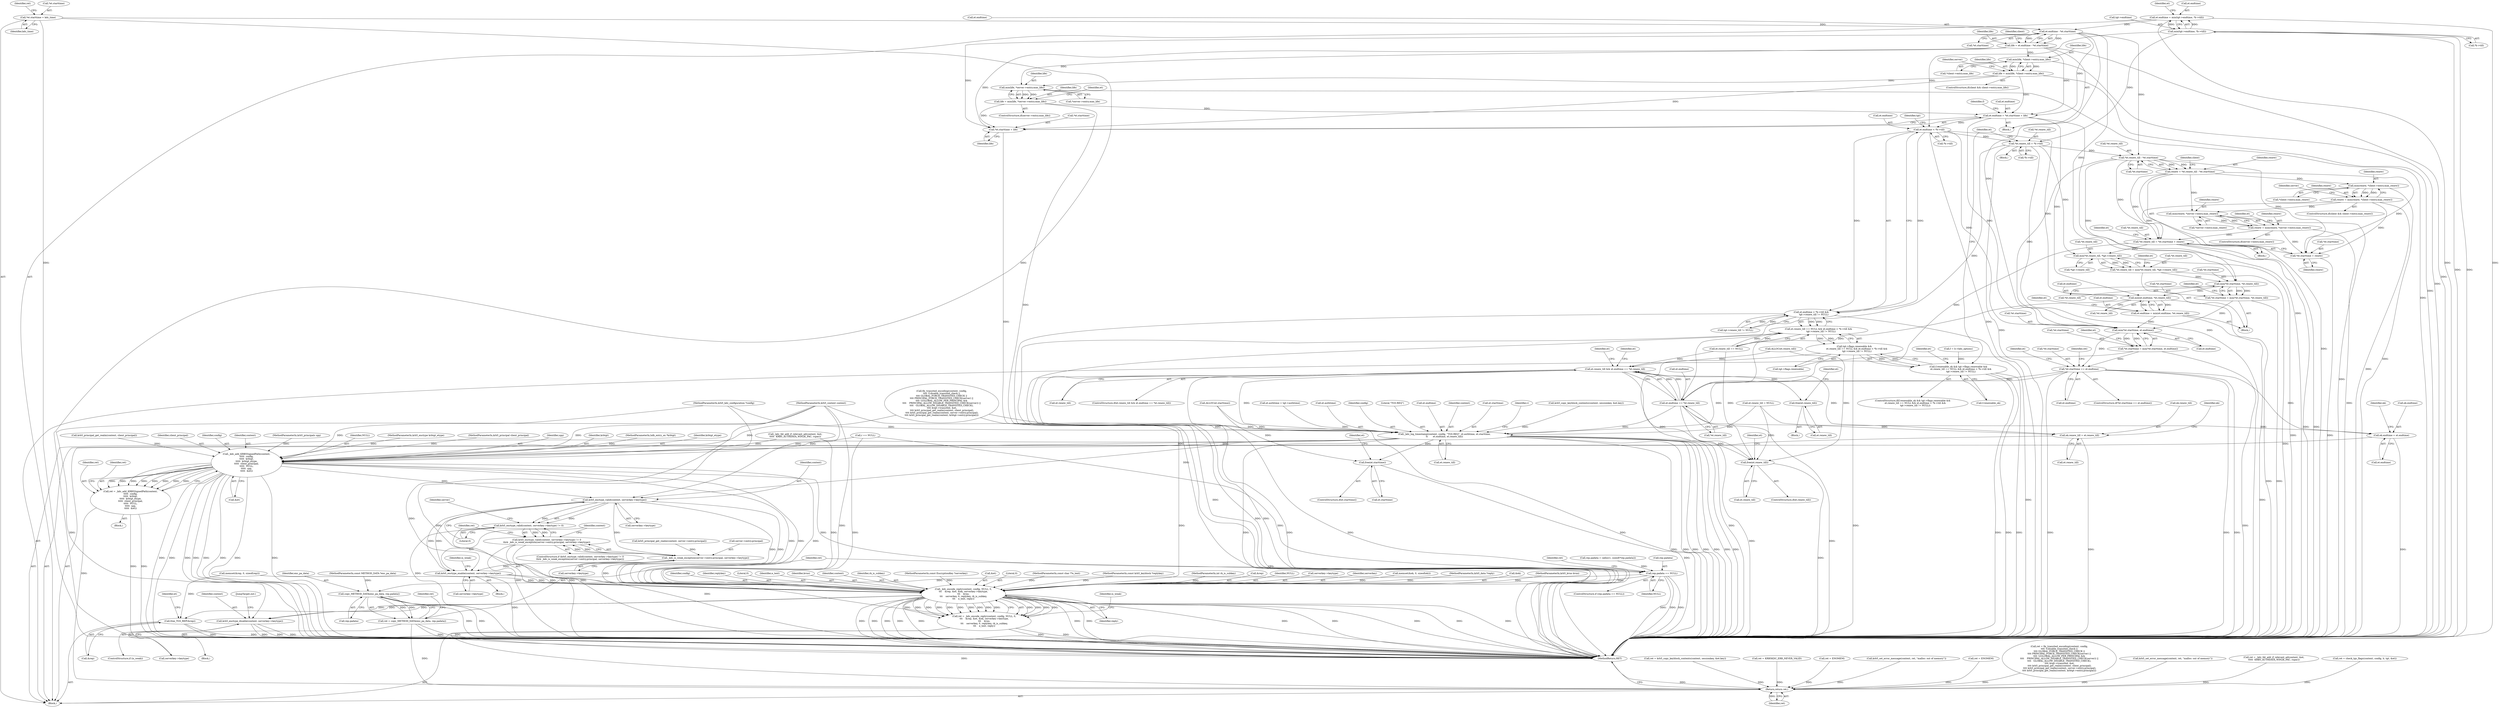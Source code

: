 digraph "0_heimdal_b1e699103f08d6a0ca46a122193c9da65f6cf837_1@pointer" {
"1000360" [label="(Call,min(life, *server->entry.max_life))"];
"1000342" [label="(Call,life = min(life, *client->entry.max_life))"];
"1000344" [label="(Call,min(life, *client->entry.max_life))"];
"1000324" [label="(Call,life = et.endtime - *et.starttime)"];
"1000326" [label="(Call,et.endtime - *et.starttime)"];
"1000189" [label="(Call,et.endtime = min(tgt->endtime, *b->till))"];
"1000193" [label="(Call,min(tgt->endtime, *b->till))"];
"1000205" [label="(Call,*et.starttime = kdc_time)"];
"1000358" [label="(Call,life = min(life, *server->entry.max_life))"];
"1000368" [label="(Call,et.endtime = *et.starttime + life)"];
"1000396" [label="(Call,et.endtime < *b->till)"];
"1000395" [label="(Call,et.endtime < *b->till &&\n       tgt->renew_till != NULL)"];
"1000389" [label="(Call,et.renew_till == NULL && et.endtime < *b->till &&\n       tgt->renew_till != NULL)"];
"1000383" [label="(Call,tgt->flags.renewable &&\n       et.renew_till == NULL && et.endtime < *b->till &&\n       tgt->renew_till != NULL)"];
"1000379" [label="(Call,f.renewable_ok && tgt->flags.renewable &&\n       et.renew_till == NULL && et.endtime < *b->till &&\n       tgt->renew_till != NULL)"];
"1000421" [label="(Call,*et.renew_till = *b->till)"];
"1000438" [label="(Call,*et.renew_till - *et.starttime)"];
"1000436" [label="(Call,renew = *et.renew_till - *et.starttime)"];
"1000457" [label="(Call,min(renew, *client->entry.max_renew))"];
"1000455" [label="(Call,renew = min(renew, *client->entry.max_renew))"];
"1000473" [label="(Call,min(renew, *server->entry.max_renew))"];
"1000471" [label="(Call,renew = min(renew, *server->entry.max_renew))"];
"1000481" [label="(Call,*et.renew_till = *et.starttime + renew)"];
"1000502" [label="(Call,min(*et.renew_till, *tgt->renew_till))"];
"1000497" [label="(Call,*et.renew_till = min(*et.renew_till, *tgt->renew_till))"];
"1000516" [label="(Call,min(*et.starttime, *et.renew_till))"];
"1000511" [label="(Call,*et.starttime = min(*et.starttime, *et.renew_till))"];
"1000542" [label="(Call,min(*et.starttime, et.endtime))"];
"1000537" [label="(Call,*et.starttime = min(*et.starttime, et.endtime))"];
"1000551" [label="(Call,*et.starttime == et.endtime)"];
"1000569" [label="(Call,et.endtime == *et.renew_till)"];
"1000565" [label="(Call,et.renew_till && et.endtime == *et.renew_till)"];
"1000578" [label="(Call,free(et.renew_till))"];
"1000889" [label="(Call,ek.renew_till = et.renew_till)"];
"1000914" [label="(Call,_kdc_log_timestamp(context, config, \"TGS-REQ\", et.authtime, et.starttime,\n\t\t       et.endtime, et.renew_till))"];
"1000954" [label="(Call,_kdc_add_KRB5SignedPath(context,\n\t\t\t\t\t  config,\n\t\t\t\t\t  krbtgt,\n\t\t\t\t\t  krbtgt_etype,\n\t\t\t\t\t  client_principal,\n\t\t\t\t\t  NULL,\n\t\t\t\t\t  spp,\n\t\t\t\t\t  &et))"];
"1000952" [label="(Call,ret = _kdc_add_KRB5SignedPath(context,\n\t\t\t\t\t  config,\n\t\t\t\t\t  krbtgt,\n\t\t\t\t\t  krbtgt_etype,\n\t\t\t\t\t  client_principal,\n\t\t\t\t\t  NULL,\n\t\t\t\t\t  spp,\n\t\t\t\t\t  &et))"];
"1001125" [label="(Return,return ret;)"];
"1000984" [label="(Call,rep.padata == NULL)"];
"1000996" [label="(Call,copy_METHOD_DATA(enc_pa_data, rep.padata))"];
"1000994" [label="(Call,ret = copy_METHOD_DATA(enc_pa_data, rep.padata))"];
"1001033" [label="(Call,_kdc_encode_reply(context, config, NULL, 0,\n\t\t\t    &rep, &et, &ek, serverkey->keytype,\n\t\t\t    kvno,\n\t\t\t    serverkey, 0, replykey, rk_is_subkey,\n\t\t\t    e_text, reply))"];
"1001031" [label="(Call,ret = _kdc_encode_reply(context, config, NULL, 0,\n\t\t\t    &rep, &et, &ek, serverkey->keytype,\n\t\t\t    kvno,\n\t\t\t    serverkey, 0, replykey, rk_is_subkey,\n\t\t\t    e_text, reply))"];
"1001056" [label="(Call,krb5_enctype_disable(context, serverkey->keytype))"];
"1001062" [label="(Call,free_TGS_REP(&rep))"];
"1001007" [label="(Call,krb5_enctype_valid(context, serverkey->keytype))"];
"1001006" [label="(Call,krb5_enctype_valid(context, serverkey->keytype) != 0)"];
"1001005" [label="(Call,krb5_enctype_valid(context, serverkey->keytype) != 0\n\t&& _kdc_is_weak_exception(server->entry.principal, serverkey->keytype))"];
"1001013" [label="(Call,_kdc_is_weak_exception(server->entry.principal, serverkey->keytype))"];
"1001023" [label="(Call,krb5_enctype_enable(context, serverkey->keytype))"];
"1001074" [label="(Call,free(et.starttime))"];
"1001082" [label="(Call,free(et.renew_till))"];
"1000882" [label="(Call,ek.endtime = et.endtime)"];
"1000529" [label="(Call,min(et.endtime, *et.renew_till))"];
"1000525" [label="(Call,et.endtime = min(et.endtime, *et.renew_till))"];
"1000486" [label="(Call,*et.starttime + renew)"];
"1000372" [label="(Call,*et.starttime + life)"];
"1000396" [label="(Call,et.endtime < *b->till)"];
"1000404" [label="(Call,tgt->renew_till != NULL)"];
"1000334" [label="(ControlStructure,if(client && client->entry.max_life))"];
"1000381" [label="(Identifier,f)"];
"1000484" [label="(Identifier,et)"];
"1000465" [label="(ControlStructure,if(server->entry.max_renew))"];
"1000914" [label="(Call,_kdc_log_timestamp(context, config, \"TGS-REQ\", et.authtime, et.starttime,\n\t\t       et.endtime, et.renew_till))"];
"1001049" [label="(Literal,0)"];
"1000883" [label="(Call,ek.endtime)"];
"1000449" [label="(Identifier,client)"];
"1000409" [label="(Block,)"];
"1000566" [label="(Call,et.renew_till)"];
"1000468" [label="(Identifier,server)"];
"1000330" [label="(Call,*et.starttime)"];
"1000889" [label="(Call,ek.renew_till = et.renew_till)"];
"1000570" [label="(Call,et.endtime)"];
"1001052" [label="(Identifier,e_text)"];
"1001063" [label="(Call,&rep)"];
"1000251" [label="(Call,krb5_principal_get_realm(context, client_principal))"];
"1000472" [label="(Identifier,renew)"];
"1000456" [label="(Identifier,renew)"];
"1000447" [label="(ControlStructure,if(client && client->entry.max_renew))"];
"1000497" [label="(Call,*et.renew_till = min(*et.renew_till, *tgt->renew_till))"];
"1000422" [label="(Call,*et.renew_till)"];
"1000177" [label="(Call,et.authtime = tgt->authtime)"];
"1001014" [label="(Call,server->entry.principal)"];
"1000786" [label="(Call,ret = krb5_copy_keyblock_contents(context, sessionkey, &et.key))"];
"1000959" [label="(Identifier,client_principal)"];
"1000370" [label="(Identifier,et)"];
"1000111" [label="(MethodParameterIn,krb5_context context)"];
"1000886" [label="(Call,et.endtime)"];
"1000471" [label="(Call,renew = min(renew, *server->entry.max_renew))"];
"1000439" [label="(Call,*et.renew_till)"];
"1000458" [label="(Identifier,renew)"];
"1000112" [label="(MethodParameterIn,krb5_kdc_configuration *config)"];
"1001033" [label="(Call,_kdc_encode_reply(context, config, NULL, 0,\n\t\t\t    &rep, &et, &ek, serverkey->keytype,\n\t\t\t    kvno,\n\t\t\t    serverkey, 0, replykey, rk_is_subkey,\n\t\t\t    e_text, reply))"];
"1000378" [label="(ControlStructure,if(f.renewable_ok && tgt->flags.renewable &&\n       et.renew_till == NULL && et.endtime < *b->till &&\n       tgt->renew_till != NULL))"];
"1000413" [label="(Identifier,et)"];
"1000956" [label="(Identifier,config)"];
"1000342" [label="(Call,life = min(life, *client->entry.max_life))"];
"1000486" [label="(Call,*et.starttime + renew)"];
"1000193" [label="(Call,min(tgt->endtime, *b->till))"];
"1000189" [label="(Call,et.endtime = min(tgt->endtime, *b->till))"];
"1000379" [label="(Call,f.renewable_ok && tgt->flags.renewable &&\n       et.renew_till == NULL && et.endtime < *b->till &&\n       tgt->renew_till != NULL)"];
"1000962" [label="(Call,&et)"];
"1000567" [label="(Identifier,et)"];
"1001016" [label="(Identifier,server)"];
"1000345" [label="(Identifier,life)"];
"1000927" [label="(Call,et.renew_till)"];
"1000368" [label="(Call,et.endtime = *et.starttime + life)"];
"1000560" [label="(Call,ret = KRB5KDC_ERR_NEVER_VALID)"];
"1000983" [label="(ControlStructure,if (rep.padata == NULL))"];
"1000212" [label="(Identifier,ret)"];
"1001025" [label="(Call,serverkey->keytype)"];
"1001005" [label="(Call,krb5_enctype_valid(context, serverkey->keytype) != 0\n\t&& _kdc_is_weak_exception(server->entry.principal, serverkey->keytype))"];
"1000551" [label="(Call,*et.starttime == et.endtime)"];
"1000985" [label="(Call,rep.padata)"];
"1000543" [label="(Call,*et.starttime)"];
"1000971" [label="(Block,)"];
"1000455" [label="(Call,renew = min(renew, *client->entry.max_renew))"];
"1001047" [label="(Identifier,kvno)"];
"1000502" [label="(Call,min(*et.renew_till, *tgt->renew_till))"];
"1000194" [label="(Call,tgt->endtime)"];
"1001034" [label="(Identifier,context)"];
"1000579" [label="(Call,et.renew_till)"];
"1000210" [label="(Identifier,kdc_time)"];
"1000918" [label="(Call,et.authtime)"];
"1001051" [label="(Identifier,rk_is_subkey)"];
"1000990" [label="(Call,ret = ENOMEM)"];
"1000400" [label="(Call,*b->till)"];
"1000514" [label="(Identifier,et)"];
"1000893" [label="(Call,et.renew_till)"];
"1000951" [label="(Block,)"];
"1000578" [label="(Call,free(et.renew_till))"];
"1000344" [label="(Call,min(life, *client->entry.max_life))"];
"1000952" [label="(Call,ret = _kdc_add_KRB5SignedPath(context,\n\t\t\t\t\t  config,\n\t\t\t\t\t  krbtgt,\n\t\t\t\t\t  krbtgt_etype,\n\t\t\t\t\t  client_principal,\n\t\t\t\t\t  NULL,\n\t\t\t\t\t  spp,\n\t\t\t\t\t  &et))"];
"1001009" [label="(Call,serverkey->keytype)"];
"1000955" [label="(Identifier,context)"];
"1000516" [label="(Call,min(*et.starttime, *et.renew_till))"];
"1000417" [label="(Call,ALLOC(et.renew_till))"];
"1001007" [label="(Call,krb5_enctype_valid(context, serverkey->keytype))"];
"1000916" [label="(Identifier,config)"];
"1001074" [label="(Call,free(et.starttime))"];
"1000118" [label="(MethodParameterIn,const EncryptionKey *serverkey)"];
"1000325" [label="(Identifier,life)"];
"1000203" [label="(Identifier,et)"];
"1000346" [label="(Call,*client->entry.max_life)"];
"1000129" [label="(MethodParameterIn,krb5_principals spp)"];
"1001062" [label="(Call,free_TGS_REP(&rep))"];
"1000538" [label="(Call,*et.starttime)"];
"1000491" [label="(Identifier,renew)"];
"1000891" [label="(Identifier,ek)"];
"1000960" [label="(Identifier,NULL)"];
"1000512" [label="(Call,*et.starttime)"];
"1001012" [label="(Literal,0)"];
"1000991" [label="(Identifier,ret)"];
"1000475" [label="(Call,*server->entry.max_renew)"];
"1001057" [label="(Identifier,context)"];
"1001008" [label="(Identifier,context)"];
"1000134" [label="(Block,)"];
"1000984" [label="(Call,rep.padata == NULL)"];
"1001078" [label="(ControlStructure,if(et.renew_till))"];
"1001024" [label="(Identifier,context)"];
"1000542" [label="(Call,min(*et.starttime, et.endtime))"];
"1000473" [label="(Call,min(renew, *server->entry.max_renew))"];
"1000128" [label="(MethodParameterIn,krb5_enctype krbtgt_etype)"];
"1001040" [label="(Call,&et)"];
"1000324" [label="(Call,life = et.endtime - *et.starttime)"];
"1000126" [label="(MethodParameterIn,krb5_principal client_principal)"];
"1001037" [label="(Literal,0)"];
"1000582" [label="(Call,et.renew_till = NULL)"];
"1001068" [label="(Identifier,et)"];
"1001053" [label="(Identifier,reply)"];
"1000132" [label="(MethodParameterIn,const char **e_text)"];
"1001006" [label="(Call,krb5_enctype_valid(context, serverkey->keytype) != 0)"];
"1000961" [label="(Identifier,spp)"];
"1000116" [label="(MethodParameterIn,const krb5_keyblock *replykey)"];
"1001125" [label="(Return,return ret;)"];
"1001127" [label="(MethodReturn,RET)"];
"1001061" [label="(JumpTarget,out:)"];
"1000474" [label="(Identifier,renew)"];
"1000352" [label="(ControlStructure,if(server->entry.max_life))"];
"1000988" [label="(Identifier,NULL)"];
"1000507" [label="(Call,*tgt->renew_till)"];
"1000432" [label="(Identifier,et)"];
"1000459" [label="(Call,*client->entry.max_renew)"];
"1000503" [label="(Call,*et.renew_till)"];
"1000569" [label="(Call,et.endtime == *et.renew_till)"];
"1000550" [label="(ControlStructure,if(*et.starttime == et.endtime))"];
"1000426" [label="(Call,*b->till)"];
"1000584" [label="(Identifier,et)"];
"1000921" [label="(Call,et.starttime)"];
"1000723" [label="(Call,krb5_set_error_message(context, ret, \"malloc: out of memory\"))"];
"1000998" [label="(Call,rep.padata)"];
"1000994" [label="(Call,ret = copy_METHOD_DATA(enc_pa_data, rep.padata))"];
"1000327" [label="(Call,et.endtime)"];
"1001022" [label="(Block,)"];
"1000336" [label="(Identifier,client)"];
"1000438" [label="(Call,*et.renew_till - *et.starttime)"];
"1001054" [label="(ControlStructure,if (is_weak))"];
"1001088" [label="(Identifier,et)"];
"1000882" [label="(Call,ek.endtime = et.endtime)"];
"1000373" [label="(Call,*et.starttime)"];
"1000117" [label="(MethodParameterIn,int rk_is_subkey)"];
"1000457" [label="(Call,min(renew, *client->entry.max_renew))"];
"1000205" [label="(Call,*et.starttime = kdc_time)"];
"1000565" [label="(Call,et.renew_till && et.endtime == *et.renew_till)"];
"1000554" [label="(Identifier,et)"];
"1000537" [label="(Call,*et.starttime = min(*et.starttime, et.endtime))"];
"1000443" [label="(Call,*et.starttime)"];
"1000957" [label="(Identifier,krbtgt)"];
"1000843" [label="(Call,ret = ENOMEM)"];
"1000972" [label="(Call,rep.padata = calloc(1, sizeof(*rep.padata)))"];
"1001038" [label="(Call,&rep)"];
"1000954" [label="(Call,_kdc_add_KRB5SignedPath(context,\n\t\t\t\t\t  config,\n\t\t\t\t\t  krbtgt,\n\t\t\t\t\t  krbtgt_etype,\n\t\t\t\t\t  client_principal,\n\t\t\t\t\t  NULL,\n\t\t\t\t\t  spp,\n\t\t\t\t\t  &et))"];
"1000395" [label="(Call,et.endtime < *b->till &&\n       tgt->renew_till != NULL)"];
"1000552" [label="(Call,*et.starttime)"];
"1000223" [label="(Call,ret = fix_transited_encoding(context, config,\n\t\t\t\t !f.disable_transited_check ||\n\t\t\t\t GLOBAL_FORCE_TRANSITED_CHECK ||\n\t\t\t\t PRINCIPAL_FORCE_TRANSITED_CHECK(server) ||\n\t\t\t\t !((GLOBAL_ALLOW_PER_PRINCIPAL &&\n\t\t\t\t    PRINCIPAL_ALLOW_DISABLE_TRANSITED_CHECK(server)) ||\n\t\t\t\t   GLOBAL_ALLOW_DISABLE_TRANSITED_CHECK),\n \t\t\t\t &tgt->transited, &et,\n \t\t\t\t krb5_principal_get_realm(context, client_principal),\n \t\t\t\t krb5_principal_get_realm(context, server->entry.principal),\n\t\t\t\t krb5_principal_get_realm(context, krbtgt->entry.principal)))"];
"1000421" [label="(Call,*et.renew_till = *b->till)"];
"1001004" [label="(ControlStructure,if (krb5_enctype_valid(context, serverkey->keytype) != 0\n\t&& _kdc_is_weak_exception(server->entry.principal, serverkey->keytype)))"];
"1000206" [label="(Call,*et.starttime)"];
"1000691" [label="(Call,krb5_set_error_message(context, ret, \"malloc: out of memory\"))"];
"1000254" [label="(Call,krb5_principal_get_realm(context, server->entry.principal))"];
"1000397" [label="(Call,et.endtime)"];
"1000383" [label="(Call,tgt->flags.renewable &&\n       et.renew_till == NULL && et.endtime < *b->till &&\n       tgt->renew_till != NULL)"];
"1000898" [label="(Identifier,ek)"];
"1000496" [label="(Block,)"];
"1000577" [label="(Block,)"];
"1000645" [label="(Call,ret = _kdc_tkt_add_if_relevant_ad(context, &et,\n\t\t\t\t\t  KRB5_AUTHDATA_WIN2K_PAC, rspac))"];
"1000511" [label="(Call,*et.starttime = min(*et.starttime, *et.renew_till))"];
"1000494" [label="(Identifier,et)"];
"1000498" [label="(Call,*et.renew_till)"];
"1000580" [label="(Identifier,et)"];
"1000197" [label="(Call,*b->till)"];
"1000211" [label="(Call,ret = check_tgs_flags(context, config, b, tgt, &et))"];
"1000149" [label="(Call,memset(&rep, 0, sizeof(rep)))"];
"1000530" [label="(Call,et.endtime)"];
"1000564" [label="(ControlStructure,if(et.renew_till && et.endtime == *et.renew_till))"];
"1000326" [label="(Call,et.endtime - *et.starttime)"];
"1000547" [label="(Call,et.endtime)"];
"1001032" [label="(Identifier,ret)"];
"1000933" [label="(Identifier,r)"];
"1001036" [label="(Identifier,NULL)"];
"1001083" [label="(Call,et.renew_till)"];
"1000225" [label="(Call,fix_transited_encoding(context, config,\n\t\t\t\t !f.disable_transited_check ||\n\t\t\t\t GLOBAL_FORCE_TRANSITED_CHECK ||\n\t\t\t\t PRINCIPAL_FORCE_TRANSITED_CHECK(server) ||\n\t\t\t\t !((GLOBAL_ALLOW_PER_PRINCIPAL &&\n\t\t\t\t    PRINCIPAL_ALLOW_DISABLE_TRANSITED_CHECK(server)) ||\n\t\t\t\t   GLOBAL_ALLOW_DISABLE_TRANSITED_CHECK),\n \t\t\t\t &tgt->transited, &et,\n \t\t\t\t krb5_principal_get_realm(context, client_principal),\n \t\t\t\t krb5_principal_get_realm(context, server->entry.principal),\n\t\t\t\t krb5_principal_get_realm(context, krbtgt->entry.principal)))"];
"1000437" [label="(Identifier,renew)"];
"1000995" [label="(Identifier,ret)"];
"1000360" [label="(Call,min(life, *server->entry.max_life))"];
"1000127" [label="(MethodParameterIn,hdb_entry_ex *krbtgt)"];
"1000390" [label="(Call,et.renew_till == NULL)"];
"1000487" [label="(Call,*et.starttime)"];
"1000380" [label="(Call,f.renewable_ok)"];
"1000361" [label="(Identifier,life)"];
"1000190" [label="(Call,et.endtime)"];
"1000529" [label="(Call,min(et.endtime, *et.renew_till))"];
"1000556" [label="(Call,et.endtime)"];
"1000372" [label="(Call,*et.starttime + life)"];
"1000965" [label="(Identifier,ret)"];
"1001126" [label="(Identifier,ret)"];
"1000997" [label="(Identifier,enc_pa_data)"];
"1001002" [label="(Identifier,ret)"];
"1000369" [label="(Call,et.endtime)"];
"1000384" [label="(Call,tgt->flags.renewable)"];
"1000533" [label="(Call,*et.renew_till)"];
"1000526" [label="(Call,et.endtime)"];
"1001044" [label="(Call,serverkey->keytype)"];
"1000436" [label="(Call,renew = *et.renew_till - *et.starttime)"];
"1001048" [label="(Identifier,serverkey)"];
"1001070" [label="(ControlStructure,if(et.starttime))"];
"1001023" [label="(Call,krb5_enctype_enable(context, serverkey->keytype))"];
"1000359" [label="(Identifier,life)"];
"1000161" [label="(Call,memset(&ek, 0, sizeof(ek)))"];
"1000527" [label="(Identifier,et)"];
"1001082" [label="(Call,free(et.renew_till))"];
"1001058" [label="(Call,serverkey->keytype)"];
"1000958" [label="(Identifier,krbtgt_etype)"];
"1000525" [label="(Call,et.endtime = min(et.endtime, *et.renew_till))"];
"1000355" [label="(Identifier,server)"];
"1000517" [label="(Call,*et.starttime)"];
"1000647" [label="(Call,_kdc_tkt_add_if_relevant_ad(context, &et,\n\t\t\t\t\t  KRB5_AUTHDATA_WIN2K_PAC, rspac))"];
"1000406" [label="(Identifier,tgt)"];
"1000377" [label="(Identifier,life)"];
"1000131" [label="(MethodParameterIn,const METHOD_DATA *enc_pa_data)"];
"1000133" [label="(MethodParameterIn,krb5_data *reply)"];
"1000597" [label="(Identifier,et)"];
"1001080" [label="(Identifier,et)"];
"1001075" [label="(Call,et.starttime)"];
"1001055" [label="(Identifier,is_weak)"];
"1001029" [label="(Identifier,is_weak)"];
"1000573" [label="(Call,*et.renew_till)"];
"1000953" [label="(Identifier,ret)"];
"1000788" [label="(Call,krb5_copy_keyblock_contents(context, sessionkey, &et.key))"];
"1001042" [label="(Call,&ek)"];
"1001056" [label="(Call,krb5_enctype_disable(context, serverkey->keytype))"];
"1000917" [label="(Literal,\"TGS-REQ\")"];
"1001031" [label="(Call,ret = _kdc_encode_reply(context, config, NULL, 0,\n\t\t\t    &rep, &et, &ek, serverkey->keytype,\n\t\t\t    kvno,\n\t\t\t    serverkey, 0, replykey, rk_is_subkey,\n\t\t\t    e_text, reply))"];
"1000201" [label="(Call,ALLOC(et.starttime))"];
"1001019" [label="(Call,serverkey->keytype)"];
"1000561" [label="(Identifier,ret)"];
"1000540" [label="(Identifier,et)"];
"1000139" [label="(Call,f = b->kdc_options)"];
"1000996" [label="(Call,copy_METHOD_DATA(enc_pa_data, rep.padata))"];
"1000120" [label="(MethodParameterIn,krb5_kvno kvno)"];
"1000924" [label="(Call,et.endtime)"];
"1000941" [label="(Call,r == NULL)"];
"1000521" [label="(Call,*et.renew_till)"];
"1001035" [label="(Identifier,config)"];
"1001013" [label="(Call,_kdc_is_weak_exception(server->entry.principal, serverkey->keytype))"];
"1000482" [label="(Call,*et.renew_till)"];
"1000915" [label="(Identifier,context)"];
"1000322" [label="(Block,)"];
"1000890" [label="(Call,ek.renew_till)"];
"1000389" [label="(Call,et.renew_till == NULL && et.endtime < *b->till &&\n       tgt->renew_till != NULL)"];
"1000343" [label="(Identifier,life)"];
"1000434" [label="(Block,)"];
"1001050" [label="(Identifier,replykey)"];
"1000481" [label="(Call,*et.renew_till = *et.starttime + renew)"];
"1000362" [label="(Call,*server->entry.max_life)"];
"1000358" [label="(Call,life = min(life, *server->entry.max_life))"];
"1000360" -> "1000358"  [label="AST: "];
"1000360" -> "1000362"  [label="CFG: "];
"1000361" -> "1000360"  [label="AST: "];
"1000362" -> "1000360"  [label="AST: "];
"1000358" -> "1000360"  [label="CFG: "];
"1000360" -> "1001127"  [label="DDG: "];
"1000360" -> "1000358"  [label="DDG: "];
"1000360" -> "1000358"  [label="DDG: "];
"1000342" -> "1000360"  [label="DDG: "];
"1000324" -> "1000360"  [label="DDG: "];
"1000342" -> "1000334"  [label="AST: "];
"1000342" -> "1000344"  [label="CFG: "];
"1000343" -> "1000342"  [label="AST: "];
"1000344" -> "1000342"  [label="AST: "];
"1000355" -> "1000342"  [label="CFG: "];
"1000342" -> "1001127"  [label="DDG: "];
"1000344" -> "1000342"  [label="DDG: "];
"1000344" -> "1000342"  [label="DDG: "];
"1000342" -> "1000368"  [label="DDG: "];
"1000342" -> "1000372"  [label="DDG: "];
"1000344" -> "1000346"  [label="CFG: "];
"1000345" -> "1000344"  [label="AST: "];
"1000346" -> "1000344"  [label="AST: "];
"1000344" -> "1001127"  [label="DDG: "];
"1000324" -> "1000344"  [label="DDG: "];
"1000324" -> "1000322"  [label="AST: "];
"1000324" -> "1000326"  [label="CFG: "];
"1000325" -> "1000324"  [label="AST: "];
"1000326" -> "1000324"  [label="AST: "];
"1000336" -> "1000324"  [label="CFG: "];
"1000324" -> "1001127"  [label="DDG: "];
"1000326" -> "1000324"  [label="DDG: "];
"1000326" -> "1000324"  [label="DDG: "];
"1000324" -> "1000368"  [label="DDG: "];
"1000324" -> "1000372"  [label="DDG: "];
"1000326" -> "1000330"  [label="CFG: "];
"1000327" -> "1000326"  [label="AST: "];
"1000330" -> "1000326"  [label="AST: "];
"1000189" -> "1000326"  [label="DDG: "];
"1000205" -> "1000326"  [label="DDG: "];
"1000326" -> "1000368"  [label="DDG: "];
"1000326" -> "1000372"  [label="DDG: "];
"1000326" -> "1000438"  [label="DDG: "];
"1000326" -> "1000516"  [label="DDG: "];
"1000326" -> "1000542"  [label="DDG: "];
"1000189" -> "1000134"  [label="AST: "];
"1000189" -> "1000193"  [label="CFG: "];
"1000190" -> "1000189"  [label="AST: "];
"1000193" -> "1000189"  [label="AST: "];
"1000203" -> "1000189"  [label="CFG: "];
"1000189" -> "1001127"  [label="DDG: "];
"1000189" -> "1001127"  [label="DDG: "];
"1000193" -> "1000189"  [label="DDG: "];
"1000193" -> "1000189"  [label="DDG: "];
"1000193" -> "1000197"  [label="CFG: "];
"1000194" -> "1000193"  [label="AST: "];
"1000197" -> "1000193"  [label="AST: "];
"1000193" -> "1001127"  [label="DDG: "];
"1000193" -> "1001127"  [label="DDG: "];
"1000193" -> "1000396"  [label="DDG: "];
"1000193" -> "1000421"  [label="DDG: "];
"1000205" -> "1000134"  [label="AST: "];
"1000205" -> "1000210"  [label="CFG: "];
"1000206" -> "1000205"  [label="AST: "];
"1000210" -> "1000205"  [label="AST: "];
"1000212" -> "1000205"  [label="CFG: "];
"1000205" -> "1001127"  [label="DDG: "];
"1000205" -> "1001127"  [label="DDG: "];
"1000358" -> "1000352"  [label="AST: "];
"1000359" -> "1000358"  [label="AST: "];
"1000370" -> "1000358"  [label="CFG: "];
"1000358" -> "1001127"  [label="DDG: "];
"1000358" -> "1000368"  [label="DDG: "];
"1000358" -> "1000372"  [label="DDG: "];
"1000368" -> "1000322"  [label="AST: "];
"1000368" -> "1000372"  [label="CFG: "];
"1000369" -> "1000368"  [label="AST: "];
"1000372" -> "1000368"  [label="AST: "];
"1000381" -> "1000368"  [label="CFG: "];
"1000368" -> "1001127"  [label="DDG: "];
"1000368" -> "1000396"  [label="DDG: "];
"1000368" -> "1000529"  [label="DDG: "];
"1000368" -> "1000542"  [label="DDG: "];
"1000396" -> "1000395"  [label="AST: "];
"1000396" -> "1000400"  [label="CFG: "];
"1000397" -> "1000396"  [label="AST: "];
"1000400" -> "1000396"  [label="AST: "];
"1000406" -> "1000396"  [label="CFG: "];
"1000395" -> "1000396"  [label="CFG: "];
"1000396" -> "1001127"  [label="DDG: "];
"1000396" -> "1000395"  [label="DDG: "];
"1000396" -> "1000395"  [label="DDG: "];
"1000396" -> "1000421"  [label="DDG: "];
"1000396" -> "1000529"  [label="DDG: "];
"1000396" -> "1000542"  [label="DDG: "];
"1000395" -> "1000389"  [label="AST: "];
"1000395" -> "1000404"  [label="CFG: "];
"1000404" -> "1000395"  [label="AST: "];
"1000389" -> "1000395"  [label="CFG: "];
"1000395" -> "1001127"  [label="DDG: "];
"1000395" -> "1001127"  [label="DDG: "];
"1000395" -> "1000389"  [label="DDG: "];
"1000395" -> "1000389"  [label="DDG: "];
"1000404" -> "1000395"  [label="DDG: "];
"1000404" -> "1000395"  [label="DDG: "];
"1000389" -> "1000383"  [label="AST: "];
"1000389" -> "1000390"  [label="CFG: "];
"1000390" -> "1000389"  [label="AST: "];
"1000383" -> "1000389"  [label="CFG: "];
"1000389" -> "1001127"  [label="DDG: "];
"1000389" -> "1001127"  [label="DDG: "];
"1000389" -> "1000383"  [label="DDG: "];
"1000389" -> "1000383"  [label="DDG: "];
"1000390" -> "1000389"  [label="DDG: "];
"1000390" -> "1000389"  [label="DDG: "];
"1000383" -> "1000379"  [label="AST: "];
"1000383" -> "1000384"  [label="CFG: "];
"1000384" -> "1000383"  [label="AST: "];
"1000379" -> "1000383"  [label="CFG: "];
"1000383" -> "1001127"  [label="DDG: "];
"1000383" -> "1001127"  [label="DDG: "];
"1000383" -> "1000379"  [label="DDG: "];
"1000383" -> "1000379"  [label="DDG: "];
"1000379" -> "1000378"  [label="AST: "];
"1000379" -> "1000380"  [label="CFG: "];
"1000380" -> "1000379"  [label="AST: "];
"1000413" -> "1000379"  [label="CFG: "];
"1000432" -> "1000379"  [label="CFG: "];
"1000379" -> "1001127"  [label="DDG: "];
"1000379" -> "1001127"  [label="DDG: "];
"1000379" -> "1001127"  [label="DDG: "];
"1000139" -> "1000379"  [label="DDG: "];
"1000421" -> "1000409"  [label="AST: "];
"1000421" -> "1000426"  [label="CFG: "];
"1000422" -> "1000421"  [label="AST: "];
"1000426" -> "1000421"  [label="AST: "];
"1000432" -> "1000421"  [label="CFG: "];
"1000421" -> "1001127"  [label="DDG: "];
"1000421" -> "1001127"  [label="DDG: "];
"1000421" -> "1000438"  [label="DDG: "];
"1000421" -> "1000502"  [label="DDG: "];
"1000421" -> "1000569"  [label="DDG: "];
"1000438" -> "1000436"  [label="AST: "];
"1000438" -> "1000443"  [label="CFG: "];
"1000439" -> "1000438"  [label="AST: "];
"1000443" -> "1000438"  [label="AST: "];
"1000436" -> "1000438"  [label="CFG: "];
"1000438" -> "1000436"  [label="DDG: "];
"1000438" -> "1000436"  [label="DDG: "];
"1000438" -> "1000481"  [label="DDG: "];
"1000438" -> "1000486"  [label="DDG: "];
"1000438" -> "1000516"  [label="DDG: "];
"1000438" -> "1000542"  [label="DDG: "];
"1000436" -> "1000434"  [label="AST: "];
"1000437" -> "1000436"  [label="AST: "];
"1000449" -> "1000436"  [label="CFG: "];
"1000436" -> "1001127"  [label="DDG: "];
"1000436" -> "1000457"  [label="DDG: "];
"1000436" -> "1000473"  [label="DDG: "];
"1000436" -> "1000481"  [label="DDG: "];
"1000436" -> "1000486"  [label="DDG: "];
"1000457" -> "1000455"  [label="AST: "];
"1000457" -> "1000459"  [label="CFG: "];
"1000458" -> "1000457"  [label="AST: "];
"1000459" -> "1000457"  [label="AST: "];
"1000455" -> "1000457"  [label="CFG: "];
"1000457" -> "1001127"  [label="DDG: "];
"1000457" -> "1000455"  [label="DDG: "];
"1000457" -> "1000455"  [label="DDG: "];
"1000455" -> "1000447"  [label="AST: "];
"1000456" -> "1000455"  [label="AST: "];
"1000468" -> "1000455"  [label="CFG: "];
"1000455" -> "1001127"  [label="DDG: "];
"1000455" -> "1000473"  [label="DDG: "];
"1000455" -> "1000481"  [label="DDG: "];
"1000455" -> "1000486"  [label="DDG: "];
"1000473" -> "1000471"  [label="AST: "];
"1000473" -> "1000475"  [label="CFG: "];
"1000474" -> "1000473"  [label="AST: "];
"1000475" -> "1000473"  [label="AST: "];
"1000471" -> "1000473"  [label="CFG: "];
"1000473" -> "1001127"  [label="DDG: "];
"1000473" -> "1000471"  [label="DDG: "];
"1000473" -> "1000471"  [label="DDG: "];
"1000471" -> "1000465"  [label="AST: "];
"1000472" -> "1000471"  [label="AST: "];
"1000484" -> "1000471"  [label="CFG: "];
"1000471" -> "1001127"  [label="DDG: "];
"1000471" -> "1000481"  [label="DDG: "];
"1000471" -> "1000486"  [label="DDG: "];
"1000481" -> "1000434"  [label="AST: "];
"1000481" -> "1000486"  [label="CFG: "];
"1000482" -> "1000481"  [label="AST: "];
"1000486" -> "1000481"  [label="AST: "];
"1000494" -> "1000481"  [label="CFG: "];
"1000481" -> "1001127"  [label="DDG: "];
"1000481" -> "1001127"  [label="DDG: "];
"1000481" -> "1000502"  [label="DDG: "];
"1000481" -> "1000569"  [label="DDG: "];
"1000502" -> "1000497"  [label="AST: "];
"1000502" -> "1000507"  [label="CFG: "];
"1000503" -> "1000502"  [label="AST: "];
"1000507" -> "1000502"  [label="AST: "];
"1000497" -> "1000502"  [label="CFG: "];
"1000502" -> "1001127"  [label="DDG: "];
"1000502" -> "1000497"  [label="DDG: "];
"1000502" -> "1000497"  [label="DDG: "];
"1000497" -> "1000496"  [label="AST: "];
"1000498" -> "1000497"  [label="AST: "];
"1000514" -> "1000497"  [label="CFG: "];
"1000497" -> "1001127"  [label="DDG: "];
"1000497" -> "1000516"  [label="DDG: "];
"1000516" -> "1000511"  [label="AST: "];
"1000516" -> "1000521"  [label="CFG: "];
"1000517" -> "1000516"  [label="AST: "];
"1000521" -> "1000516"  [label="AST: "];
"1000511" -> "1000516"  [label="CFG: "];
"1000516" -> "1000511"  [label="DDG: "];
"1000516" -> "1000511"  [label="DDG: "];
"1000516" -> "1000529"  [label="DDG: "];
"1000511" -> "1000496"  [label="AST: "];
"1000512" -> "1000511"  [label="AST: "];
"1000527" -> "1000511"  [label="CFG: "];
"1000511" -> "1001127"  [label="DDG: "];
"1000511" -> "1000542"  [label="DDG: "];
"1000542" -> "1000537"  [label="AST: "];
"1000542" -> "1000547"  [label="CFG: "];
"1000543" -> "1000542"  [label="AST: "];
"1000547" -> "1000542"  [label="AST: "];
"1000537" -> "1000542"  [label="CFG: "];
"1000542" -> "1000537"  [label="DDG: "];
"1000542" -> "1000537"  [label="DDG: "];
"1000525" -> "1000542"  [label="DDG: "];
"1000542" -> "1000551"  [label="DDG: "];
"1000537" -> "1000134"  [label="AST: "];
"1000538" -> "1000537"  [label="AST: "];
"1000554" -> "1000537"  [label="CFG: "];
"1000537" -> "1001127"  [label="DDG: "];
"1000537" -> "1000551"  [label="DDG: "];
"1000551" -> "1000550"  [label="AST: "];
"1000551" -> "1000556"  [label="CFG: "];
"1000552" -> "1000551"  [label="AST: "];
"1000556" -> "1000551"  [label="AST: "];
"1000561" -> "1000551"  [label="CFG: "];
"1000567" -> "1000551"  [label="CFG: "];
"1000551" -> "1001127"  [label="DDG: "];
"1000551" -> "1001127"  [label="DDG: "];
"1000551" -> "1001127"  [label="DDG: "];
"1000551" -> "1000569"  [label="DDG: "];
"1000551" -> "1000882"  [label="DDG: "];
"1000551" -> "1000914"  [label="DDG: "];
"1000569" -> "1000565"  [label="AST: "];
"1000569" -> "1000573"  [label="CFG: "];
"1000570" -> "1000569"  [label="AST: "];
"1000573" -> "1000569"  [label="AST: "];
"1000565" -> "1000569"  [label="CFG: "];
"1000569" -> "1001127"  [label="DDG: "];
"1000569" -> "1001127"  [label="DDG: "];
"1000569" -> "1000565"  [label="DDG: "];
"1000569" -> "1000565"  [label="DDG: "];
"1000529" -> "1000569"  [label="DDG: "];
"1000569" -> "1000882"  [label="DDG: "];
"1000569" -> "1000914"  [label="DDG: "];
"1000565" -> "1000564"  [label="AST: "];
"1000565" -> "1000566"  [label="CFG: "];
"1000566" -> "1000565"  [label="AST: "];
"1000580" -> "1000565"  [label="CFG: "];
"1000597" -> "1000565"  [label="CFG: "];
"1000565" -> "1001127"  [label="DDG: "];
"1000565" -> "1001127"  [label="DDG: "];
"1000565" -> "1001127"  [label="DDG: "];
"1000417" -> "1000565"  [label="DDG: "];
"1000390" -> "1000565"  [label="DDG: "];
"1000565" -> "1000578"  [label="DDG: "];
"1000565" -> "1000889"  [label="DDG: "];
"1000565" -> "1000914"  [label="DDG: "];
"1000565" -> "1001082"  [label="DDG: "];
"1000578" -> "1000577"  [label="AST: "];
"1000578" -> "1000579"  [label="CFG: "];
"1000579" -> "1000578"  [label="AST: "];
"1000584" -> "1000578"  [label="CFG: "];
"1000889" -> "1000134"  [label="AST: "];
"1000889" -> "1000893"  [label="CFG: "];
"1000890" -> "1000889"  [label="AST: "];
"1000893" -> "1000889"  [label="AST: "];
"1000898" -> "1000889"  [label="CFG: "];
"1000889" -> "1001127"  [label="DDG: "];
"1000582" -> "1000889"  [label="DDG: "];
"1000914" -> "1000134"  [label="AST: "];
"1000914" -> "1000927"  [label="CFG: "];
"1000915" -> "1000914"  [label="AST: "];
"1000916" -> "1000914"  [label="AST: "];
"1000917" -> "1000914"  [label="AST: "];
"1000918" -> "1000914"  [label="AST: "];
"1000921" -> "1000914"  [label="AST: "];
"1000924" -> "1000914"  [label="AST: "];
"1000927" -> "1000914"  [label="AST: "];
"1000933" -> "1000914"  [label="CFG: "];
"1000914" -> "1001127"  [label="DDG: "];
"1000914" -> "1001127"  [label="DDG: "];
"1000914" -> "1001127"  [label="DDG: "];
"1000914" -> "1001127"  [label="DDG: "];
"1000914" -> "1001127"  [label="DDG: "];
"1000914" -> "1001127"  [label="DDG: "];
"1000914" -> "1001127"  [label="DDG: "];
"1000788" -> "1000914"  [label="DDG: "];
"1000111" -> "1000914"  [label="DDG: "];
"1000225" -> "1000914"  [label="DDG: "];
"1000112" -> "1000914"  [label="DDG: "];
"1000177" -> "1000914"  [label="DDG: "];
"1000201" -> "1000914"  [label="DDG: "];
"1000582" -> "1000914"  [label="DDG: "];
"1000914" -> "1000954"  [label="DDG: "];
"1000914" -> "1000954"  [label="DDG: "];
"1000914" -> "1001007"  [label="DDG: "];
"1000914" -> "1001033"  [label="DDG: "];
"1000914" -> "1001074"  [label="DDG: "];
"1000914" -> "1001082"  [label="DDG: "];
"1000954" -> "1000952"  [label="AST: "];
"1000954" -> "1000962"  [label="CFG: "];
"1000955" -> "1000954"  [label="AST: "];
"1000956" -> "1000954"  [label="AST: "];
"1000957" -> "1000954"  [label="AST: "];
"1000958" -> "1000954"  [label="AST: "];
"1000959" -> "1000954"  [label="AST: "];
"1000960" -> "1000954"  [label="AST: "];
"1000961" -> "1000954"  [label="AST: "];
"1000962" -> "1000954"  [label="AST: "];
"1000952" -> "1000954"  [label="CFG: "];
"1000954" -> "1001127"  [label="DDG: "];
"1000954" -> "1001127"  [label="DDG: "];
"1000954" -> "1001127"  [label="DDG: "];
"1000954" -> "1001127"  [label="DDG: "];
"1000954" -> "1001127"  [label="DDG: "];
"1000954" -> "1001127"  [label="DDG: "];
"1000954" -> "1001127"  [label="DDG: "];
"1000954" -> "1001127"  [label="DDG: "];
"1000954" -> "1000952"  [label="DDG: "];
"1000954" -> "1000952"  [label="DDG: "];
"1000954" -> "1000952"  [label="DDG: "];
"1000954" -> "1000952"  [label="DDG: "];
"1000954" -> "1000952"  [label="DDG: "];
"1000954" -> "1000952"  [label="DDG: "];
"1000954" -> "1000952"  [label="DDG: "];
"1000954" -> "1000952"  [label="DDG: "];
"1000111" -> "1000954"  [label="DDG: "];
"1000112" -> "1000954"  [label="DDG: "];
"1000127" -> "1000954"  [label="DDG: "];
"1000128" -> "1000954"  [label="DDG: "];
"1000251" -> "1000954"  [label="DDG: "];
"1000126" -> "1000954"  [label="DDG: "];
"1000941" -> "1000954"  [label="DDG: "];
"1000129" -> "1000954"  [label="DDG: "];
"1000647" -> "1000954"  [label="DDG: "];
"1000225" -> "1000954"  [label="DDG: "];
"1000954" -> "1000984"  [label="DDG: "];
"1000954" -> "1001007"  [label="DDG: "];
"1000954" -> "1001033"  [label="DDG: "];
"1000954" -> "1001033"  [label="DDG: "];
"1000954" -> "1001033"  [label="DDG: "];
"1000952" -> "1000951"  [label="AST: "];
"1000953" -> "1000952"  [label="AST: "];
"1000965" -> "1000952"  [label="CFG: "];
"1000952" -> "1001127"  [label="DDG: "];
"1000952" -> "1001127"  [label="DDG: "];
"1000952" -> "1001125"  [label="DDG: "];
"1001125" -> "1000134"  [label="AST: "];
"1001125" -> "1001126"  [label="CFG: "];
"1001126" -> "1001125"  [label="AST: "];
"1001127" -> "1001125"  [label="CFG: "];
"1001125" -> "1001127"  [label="DDG: "];
"1001126" -> "1001125"  [label="DDG: "];
"1000691" -> "1001125"  [label="DDG: "];
"1000645" -> "1001125"  [label="DDG: "];
"1000843" -> "1001125"  [label="DDG: "];
"1000990" -> "1001125"  [label="DDG: "];
"1000786" -> "1001125"  [label="DDG: "];
"1000211" -> "1001125"  [label="DDG: "];
"1000723" -> "1001125"  [label="DDG: "];
"1000994" -> "1001125"  [label="DDG: "];
"1001031" -> "1001125"  [label="DDG: "];
"1000560" -> "1001125"  [label="DDG: "];
"1000223" -> "1001125"  [label="DDG: "];
"1000984" -> "1000983"  [label="AST: "];
"1000984" -> "1000988"  [label="CFG: "];
"1000985" -> "1000984"  [label="AST: "];
"1000988" -> "1000984"  [label="AST: "];
"1000991" -> "1000984"  [label="CFG: "];
"1000995" -> "1000984"  [label="CFG: "];
"1000984" -> "1001127"  [label="DDG: "];
"1000984" -> "1001127"  [label="DDG: "];
"1000984" -> "1001127"  [label="DDG: "];
"1000972" -> "1000984"  [label="DDG: "];
"1000941" -> "1000984"  [label="DDG: "];
"1000984" -> "1000996"  [label="DDG: "];
"1000984" -> "1001033"  [label="DDG: "];
"1000996" -> "1000994"  [label="AST: "];
"1000996" -> "1000998"  [label="CFG: "];
"1000997" -> "1000996"  [label="AST: "];
"1000998" -> "1000996"  [label="AST: "];
"1000994" -> "1000996"  [label="CFG: "];
"1000996" -> "1001127"  [label="DDG: "];
"1000996" -> "1001127"  [label="DDG: "];
"1000996" -> "1000994"  [label="DDG: "];
"1000996" -> "1000994"  [label="DDG: "];
"1000131" -> "1000996"  [label="DDG: "];
"1000994" -> "1000971"  [label="AST: "];
"1000995" -> "1000994"  [label="AST: "];
"1001002" -> "1000994"  [label="CFG: "];
"1000994" -> "1001127"  [label="DDG: "];
"1000994" -> "1001127"  [label="DDG: "];
"1001033" -> "1001031"  [label="AST: "];
"1001033" -> "1001053"  [label="CFG: "];
"1001034" -> "1001033"  [label="AST: "];
"1001035" -> "1001033"  [label="AST: "];
"1001036" -> "1001033"  [label="AST: "];
"1001037" -> "1001033"  [label="AST: "];
"1001038" -> "1001033"  [label="AST: "];
"1001040" -> "1001033"  [label="AST: "];
"1001042" -> "1001033"  [label="AST: "];
"1001044" -> "1001033"  [label="AST: "];
"1001047" -> "1001033"  [label="AST: "];
"1001048" -> "1001033"  [label="AST: "];
"1001049" -> "1001033"  [label="AST: "];
"1001050" -> "1001033"  [label="AST: "];
"1001051" -> "1001033"  [label="AST: "];
"1001052" -> "1001033"  [label="AST: "];
"1001053" -> "1001033"  [label="AST: "];
"1001031" -> "1001033"  [label="CFG: "];
"1001033" -> "1001127"  [label="DDG: "];
"1001033" -> "1001127"  [label="DDG: "];
"1001033" -> "1001127"  [label="DDG: "];
"1001033" -> "1001127"  [label="DDG: "];
"1001033" -> "1001127"  [label="DDG: "];
"1001033" -> "1001127"  [label="DDG: "];
"1001033" -> "1001127"  [label="DDG: "];
"1001033" -> "1001127"  [label="DDG: "];
"1001033" -> "1001127"  [label="DDG: "];
"1001033" -> "1001127"  [label="DDG: "];
"1001033" -> "1001127"  [label="DDG: "];
"1001033" -> "1001127"  [label="DDG: "];
"1001033" -> "1001031"  [label="DDG: "];
"1001033" -> "1001031"  [label="DDG: "];
"1001033" -> "1001031"  [label="DDG: "];
"1001033" -> "1001031"  [label="DDG: "];
"1001033" -> "1001031"  [label="DDG: "];
"1001033" -> "1001031"  [label="DDG: "];
"1001033" -> "1001031"  [label="DDG: "];
"1001033" -> "1001031"  [label="DDG: "];
"1001033" -> "1001031"  [label="DDG: "];
"1001033" -> "1001031"  [label="DDG: "];
"1001033" -> "1001031"  [label="DDG: "];
"1001033" -> "1001031"  [label="DDG: "];
"1001033" -> "1001031"  [label="DDG: "];
"1001033" -> "1001031"  [label="DDG: "];
"1001023" -> "1001033"  [label="DDG: "];
"1001023" -> "1001033"  [label="DDG: "];
"1001007" -> "1001033"  [label="DDG: "];
"1001007" -> "1001033"  [label="DDG: "];
"1000111" -> "1001033"  [label="DDG: "];
"1000112" -> "1001033"  [label="DDG: "];
"1000941" -> "1001033"  [label="DDG: "];
"1000149" -> "1001033"  [label="DDG: "];
"1000647" -> "1001033"  [label="DDG: "];
"1000225" -> "1001033"  [label="DDG: "];
"1000161" -> "1001033"  [label="DDG: "];
"1001013" -> "1001033"  [label="DDG: "];
"1000120" -> "1001033"  [label="DDG: "];
"1000118" -> "1001033"  [label="DDG: "];
"1000116" -> "1001033"  [label="DDG: "];
"1000117" -> "1001033"  [label="DDG: "];
"1000132" -> "1001033"  [label="DDG: "];
"1000133" -> "1001033"  [label="DDG: "];
"1001033" -> "1001056"  [label="DDG: "];
"1001033" -> "1001056"  [label="DDG: "];
"1001033" -> "1001062"  [label="DDG: "];
"1001031" -> "1000134"  [label="AST: "];
"1001032" -> "1001031"  [label="AST: "];
"1001055" -> "1001031"  [label="CFG: "];
"1001031" -> "1001127"  [label="DDG: "];
"1001031" -> "1001127"  [label="DDG: "];
"1001056" -> "1001054"  [label="AST: "];
"1001056" -> "1001058"  [label="CFG: "];
"1001057" -> "1001056"  [label="AST: "];
"1001058" -> "1001056"  [label="AST: "];
"1001061" -> "1001056"  [label="CFG: "];
"1001056" -> "1001127"  [label="DDG: "];
"1001056" -> "1001127"  [label="DDG: "];
"1001056" -> "1001127"  [label="DDG: "];
"1000111" -> "1001056"  [label="DDG: "];
"1001062" -> "1000134"  [label="AST: "];
"1001062" -> "1001063"  [label="CFG: "];
"1001063" -> "1001062"  [label="AST: "];
"1001068" -> "1001062"  [label="CFG: "];
"1001062" -> "1001127"  [label="DDG: "];
"1001062" -> "1001127"  [label="DDG: "];
"1000149" -> "1001062"  [label="DDG: "];
"1001007" -> "1001006"  [label="AST: "];
"1001007" -> "1001009"  [label="CFG: "];
"1001008" -> "1001007"  [label="AST: "];
"1001009" -> "1001007"  [label="AST: "];
"1001012" -> "1001007"  [label="CFG: "];
"1001007" -> "1001006"  [label="DDG: "];
"1001007" -> "1001006"  [label="DDG: "];
"1000111" -> "1001007"  [label="DDG: "];
"1001007" -> "1001013"  [label="DDG: "];
"1001007" -> "1001023"  [label="DDG: "];
"1001007" -> "1001023"  [label="DDG: "];
"1001006" -> "1001005"  [label="AST: "];
"1001006" -> "1001012"  [label="CFG: "];
"1001012" -> "1001006"  [label="AST: "];
"1001016" -> "1001006"  [label="CFG: "];
"1001005" -> "1001006"  [label="CFG: "];
"1001006" -> "1001127"  [label="DDG: "];
"1001006" -> "1001005"  [label="DDG: "];
"1001006" -> "1001005"  [label="DDG: "];
"1001005" -> "1001004"  [label="AST: "];
"1001005" -> "1001013"  [label="CFG: "];
"1001013" -> "1001005"  [label="AST: "];
"1001024" -> "1001005"  [label="CFG: "];
"1001032" -> "1001005"  [label="CFG: "];
"1001005" -> "1001127"  [label="DDG: "];
"1001005" -> "1001127"  [label="DDG: "];
"1001005" -> "1001127"  [label="DDG: "];
"1001013" -> "1001005"  [label="DDG: "];
"1001013" -> "1001005"  [label="DDG: "];
"1001013" -> "1001019"  [label="CFG: "];
"1001014" -> "1001013"  [label="AST: "];
"1001019" -> "1001013"  [label="AST: "];
"1001013" -> "1001127"  [label="DDG: "];
"1000254" -> "1001013"  [label="DDG: "];
"1001013" -> "1001023"  [label="DDG: "];
"1001023" -> "1001022"  [label="AST: "];
"1001023" -> "1001025"  [label="CFG: "];
"1001024" -> "1001023"  [label="AST: "];
"1001025" -> "1001023"  [label="AST: "];
"1001029" -> "1001023"  [label="CFG: "];
"1001023" -> "1001127"  [label="DDG: "];
"1000111" -> "1001023"  [label="DDG: "];
"1001074" -> "1001070"  [label="AST: "];
"1001074" -> "1001075"  [label="CFG: "];
"1001075" -> "1001074"  [label="AST: "];
"1001080" -> "1001074"  [label="CFG: "];
"1001074" -> "1001127"  [label="DDG: "];
"1000201" -> "1001074"  [label="DDG: "];
"1001082" -> "1001078"  [label="AST: "];
"1001082" -> "1001083"  [label="CFG: "];
"1001083" -> "1001082"  [label="AST: "];
"1001088" -> "1001082"  [label="CFG: "];
"1001082" -> "1001127"  [label="DDG: "];
"1000582" -> "1001082"  [label="DDG: "];
"1000417" -> "1001082"  [label="DDG: "];
"1000390" -> "1001082"  [label="DDG: "];
"1000882" -> "1000134"  [label="AST: "];
"1000882" -> "1000886"  [label="CFG: "];
"1000883" -> "1000882"  [label="AST: "];
"1000886" -> "1000882"  [label="AST: "];
"1000891" -> "1000882"  [label="CFG: "];
"1000882" -> "1001127"  [label="DDG: "];
"1000529" -> "1000525"  [label="AST: "];
"1000529" -> "1000533"  [label="CFG: "];
"1000530" -> "1000529"  [label="AST: "];
"1000533" -> "1000529"  [label="AST: "];
"1000525" -> "1000529"  [label="CFG: "];
"1000529" -> "1001127"  [label="DDG: "];
"1000529" -> "1000525"  [label="DDG: "];
"1000529" -> "1000525"  [label="DDG: "];
"1000525" -> "1000496"  [label="AST: "];
"1000526" -> "1000525"  [label="AST: "];
"1000540" -> "1000525"  [label="CFG: "];
"1000525" -> "1001127"  [label="DDG: "];
"1000486" -> "1000491"  [label="CFG: "];
"1000487" -> "1000486"  [label="AST: "];
"1000491" -> "1000486"  [label="AST: "];
"1000486" -> "1001127"  [label="DDG: "];
"1000372" -> "1000377"  [label="CFG: "];
"1000373" -> "1000372"  [label="AST: "];
"1000377" -> "1000372"  [label="AST: "];
"1000372" -> "1001127"  [label="DDG: "];
}
